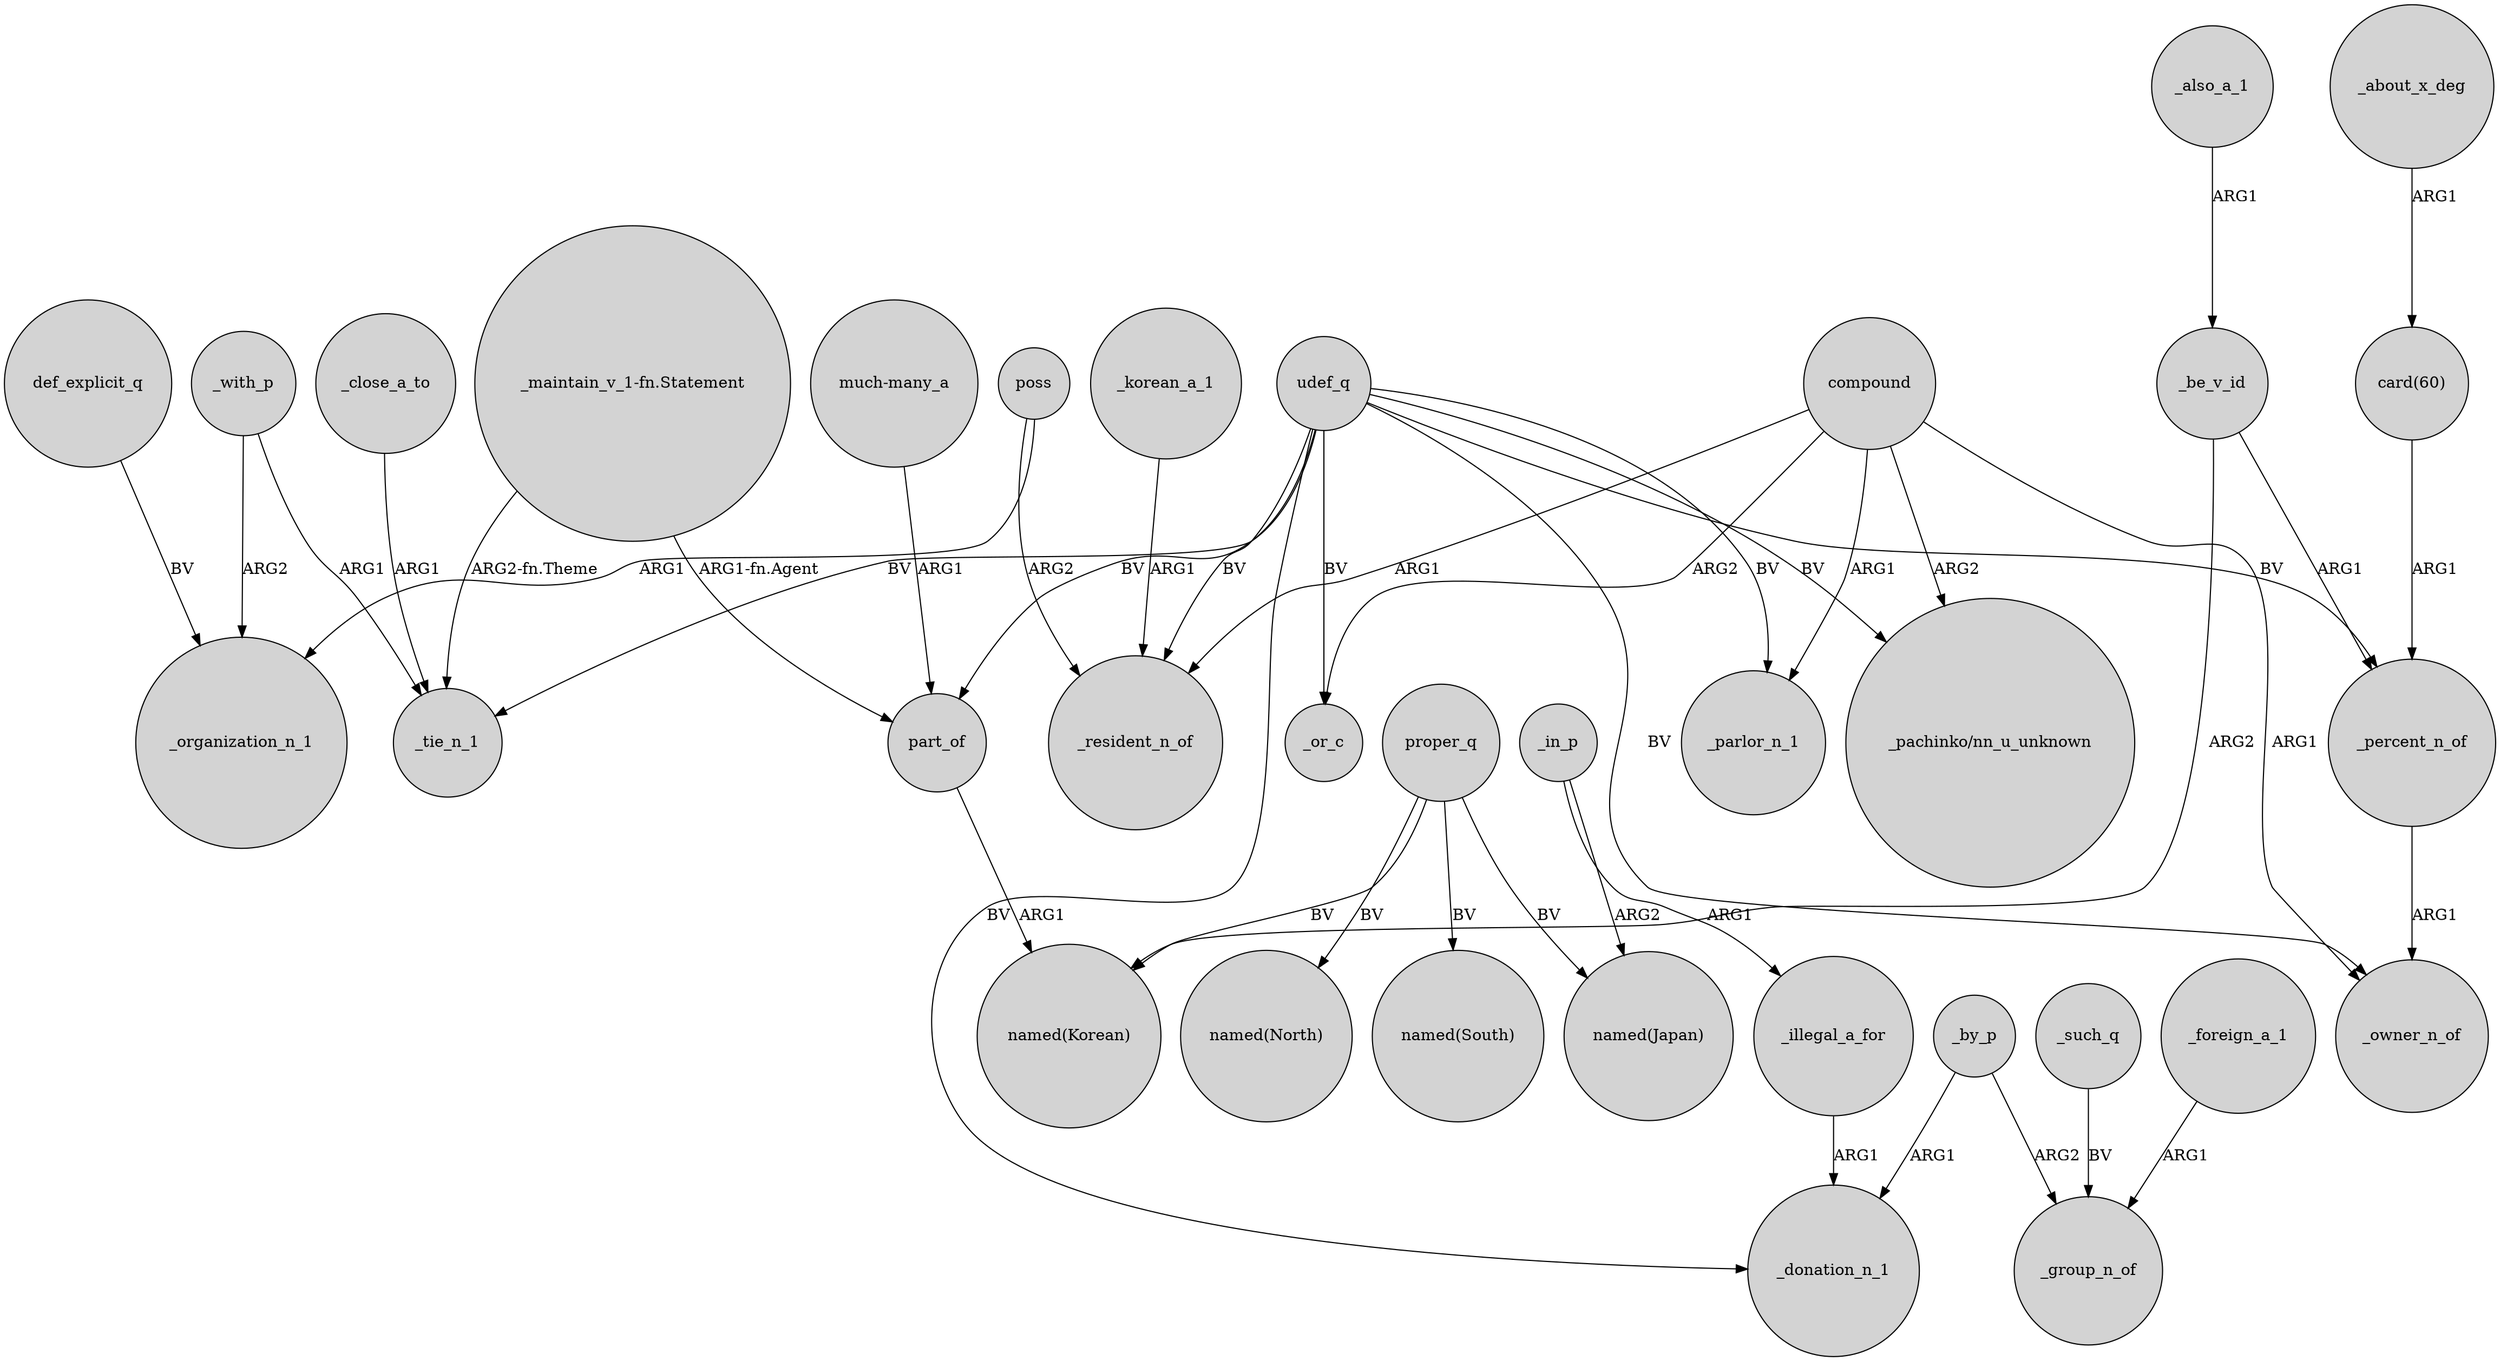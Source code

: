 digraph {
	node [shape=circle style=filled]
	compound -> _or_c [label=ARG2]
	_with_p -> _tie_n_1 [label=ARG1]
	"_maintain_v_1-fn.Statement" -> part_of [label="ARG1-fn.Agent"]
	_about_x_deg -> "card(60)" [label=ARG1]
	udef_q -> part_of [label=BV]
	_close_a_to -> _tie_n_1 [label=ARG1]
	proper_q -> "named(North)" [label=BV]
	poss -> _resident_n_of [label=ARG2]
	part_of -> "named(Korean)" [label=ARG1]
	compound -> _resident_n_of [label=ARG1]
	"card(60)" -> _percent_n_of [label=ARG1]
	_by_p -> _donation_n_1 [label=ARG1]
	"much-many_a" -> part_of [label=ARG1]
	udef_q -> _tie_n_1 [label=BV]
	udef_q -> _donation_n_1 [label=BV]
	_illegal_a_for -> _donation_n_1 [label=ARG1]
	_be_v_id -> _percent_n_of [label=ARG1]
	udef_q -> _parlor_n_1 [label=BV]
	udef_q -> _or_c [label=BV]
	proper_q -> "named(Japan)" [label=BV]
	_korean_a_1 -> _resident_n_of [label=ARG1]
	_percent_n_of -> _owner_n_of [label=ARG1]
	_also_a_1 -> _be_v_id [label=ARG1]
	_with_p -> _organization_n_1 [label=ARG2]
	compound -> _parlor_n_1 [label=ARG1]
	udef_q -> _resident_n_of [label=BV]
	_such_q -> _group_n_of [label=BV]
	_in_p -> _illegal_a_for [label=ARG1]
	_foreign_a_1 -> _group_n_of [label=ARG1]
	"_maintain_v_1-fn.Statement" -> _tie_n_1 [label="ARG2-fn.Theme"]
	poss -> _organization_n_1 [label=ARG1]
	udef_q -> "_pachinko/nn_u_unknown" [label=BV]
	udef_q -> _owner_n_of [label=BV]
	compound -> "_pachinko/nn_u_unknown" [label=ARG2]
	proper_q -> "named(Korean)" [label=BV]
	udef_q -> _percent_n_of [label=BV]
	compound -> _owner_n_of [label=ARG1]
	proper_q -> "named(South)" [label=BV]
	_be_v_id -> "named(Korean)" [label=ARG2]
	_by_p -> _group_n_of [label=ARG2]
	_in_p -> "named(Japan)" [label=ARG2]
	def_explicit_q -> _organization_n_1 [label=BV]
}
